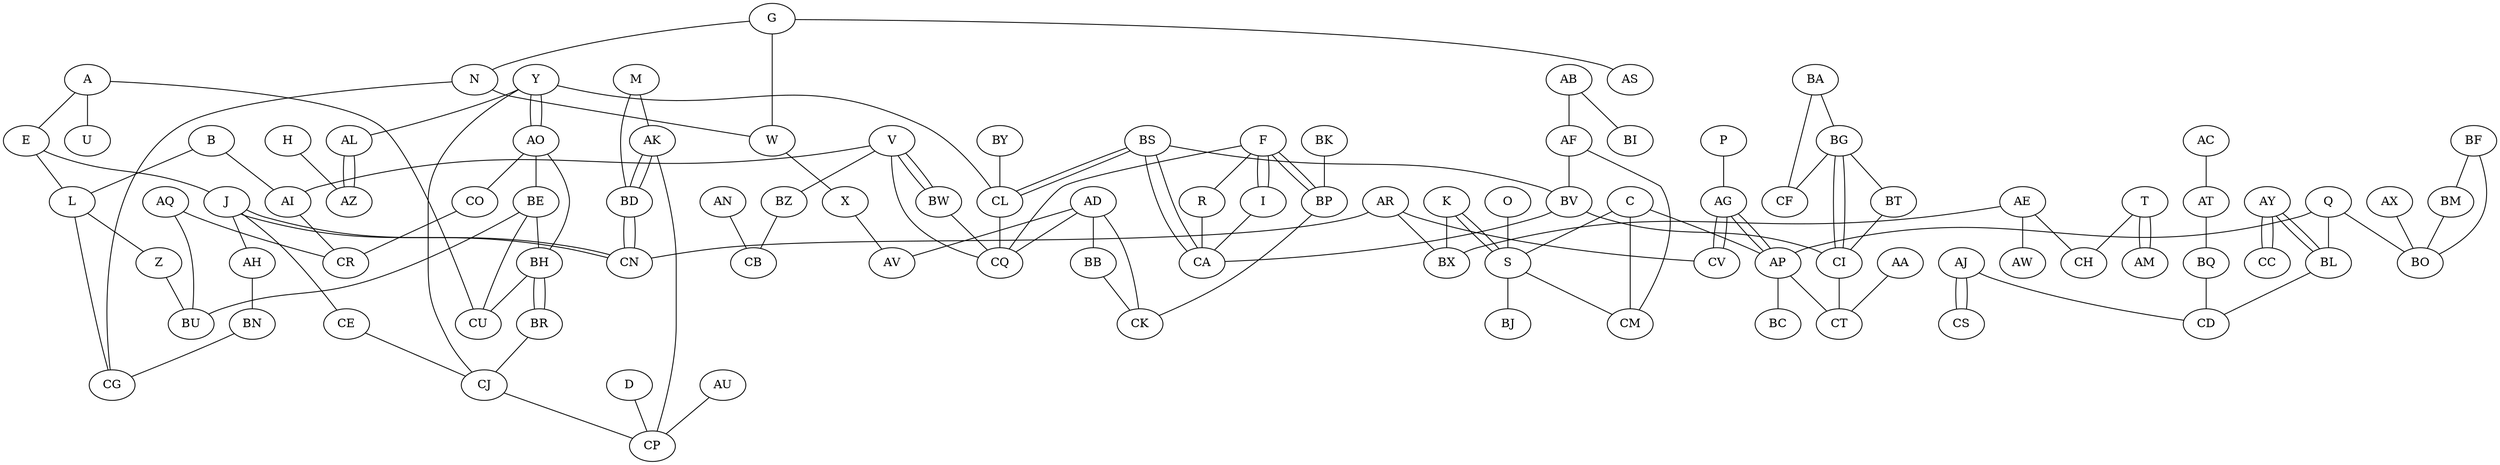 // random seed 42
graph {
	A [pos="6394,250"];
	B [pos="2750,2232"];
	C [pos="7364,6766"];
	D [pos="8921,869"];
	E [pos="4219,297"];
	F [pos="2186,5053"];
	G [pos="265,1988"];
	H [pos="6498,5449"];
	I [pos="2204,5892"];
	J [pos="8094,64"];
	K [pos="8058,6981"];
	L [pos="3402,1554"];
	M [pos="9572,3365"];
	N [pos="927,967"];
	O [pos="8474,6037"];
	P [pos="8071,7297"];
	Q [pos="5362,9731"];
	R [pos="3785,5520"];
	S [pos="8294,6185"];
	T [pos="8617,5773"];
	U [pos="7045,458"];
	V [pos="2278,2893"];
	W [pos="797,2327"];
	X [pos="1010,2779"];
	Y [pos="6356,3648"];
	Z [pos="3701,2095"];
	AA [pos="2669,9366"];
	AB [pos="6480,6091"];
	AC [pos="1711,7291"];
	AD [pos="1634,3794"];
	AE [pos="9895,6399"];
	AF [pos="5569,6846"];
	AG [pos="8428,7759"];
	AH [pos="2290,321"];
	AI [pos="3154,2677"];
	AJ [pos="2109,9429"];
	AK [pos="8763,3146"];
	AL [pos="6554,3956"];
	AM [pos="9145,4588"];
	AN [pos="2648,2466"];
	AO [pos="5613,2627"];
	AP [pos="5845,8978"];
	AQ [pos="3994,2193"];
	AR [pos="9975,5095"];
	AS [pos="909,471"];
	AT [pos="1096,6274"];
	AU [pos="7920,4221"];
	AV [pos="635,3816"];
	AW [pos="9961,5291"];
	AX [pos="9710,8607"];
	AY [pos="114,7207"];
	AZ [pos="6817,5369"];
	BA [pos="2668,6409"];
	BB [pos="1115,4347"];
	BC [pos="4537,9538"];
	BD [pos="8758,2633"];
	BE [pos="5005,1786"];
	BF [pos="9126,8705"];
	BG [pos="2984,6389"];
	BH [pos="6089,1528"];
	BI [pos="7625,5393"];
	BJ [pos="7786,5303"];
	BK [pos="5,3241"];
	BL [pos="194,9290"];
	BM [pos="8787,8316"];
	BN [pos="3075,579"];
	BO [pos="8780,9469"];
	BP [pos="856,4859"];
	BQ [pos="692,7606"];
	BR [pos="7658,1283"];
	BS [pos="4752,5498"];
	BT [pos="2650,8724"];
	BU [pos="4231,2117"];
	BV [pos="5392,7299"];
	BW [pos="2011,3117"];
	BX [pos="9951,6498"];
	BY [pos="4381,5175"];
	BZ [pos="1210,2246"];
	CA [pos="3380,5883"];
	CB [pos="2301,2202"];
	CC [pos="709,6311"];
	CD [pos="2289,9054"];
	CE [pos="8596,708"];
	CF [pos="2380,6689"];
	CG [pos="2142,1323"];
	CH [pos="9355,5710"];
	CI [pos="4726,7846"];
	CJ [pos="8074,1904"];
	CK [pos="969,4310"];
	CL [pos="4235,4670"];
	CM [pos="7290,6733"];
	CN [pos="9841,984"];
	CO [pos="4026,3393"];
	CP [pos="8616,2486"];
	CQ [pos="1902,4486"];
	CR [pos="4218,2785"];
	CS [pos="2498,9232"];
	CT [pos="4431,8613"];
	CU [pos="5503,505"];
	CV [pos="9992,8360"];
	B -- AI;
	AQ -- BU;
	AA -- CT;
	A -- U;
	V -- CQ;
	BH -- CU;
	BR -- CJ;
	A -- CU;
	F -- I;
	BS -- CA;
	BA -- BG;
	BW -- CQ;
	CL -- CQ;
	C -- AP;
	AI -- CR;
	O -- S;
	V -- AI;
	AD -- BB;
	K -- S;
	Y -- CL;
	L -- CG;
	BA -- CF;
	A -- E;
	AG -- AP;
	G -- AS;
	AD -- AV;
	K -- BX;
	AP -- CT;
	Q -- BL;
	AF -- BV;
	Y -- AL;
	BZ -- CB;
	AF -- CM;
	AL -- AZ;
	S -- BJ;
	BE -- CU;
	J -- CE;
	Z -- BU;
	C -- CM;
	I -- CA;
	BE -- BU;
	AR -- BX;
	Q -- AP;
	AT -- BQ;
	BQ -- CD;
	AK -- BD;
	G -- N;
	AO -- CO;
	AJ -- CD;
	R -- CA;
	BM -- BO;
	T -- CH;
	W -- X;
	AN -- CB;
	C -- S;
	AJ -- CS;
	BV -- CI;
	N -- CG;
	AX -- BO;
	AY -- CC;
	M -- AK;
	AR -- CN;
	BG -- BT;
	M -- BD;
	AB -- BI;
	F -- BP;
	CE -- CJ;
	J -- CN;
	AE -- CH;
	AH -- BN;
	V -- BW;
	AE -- AW;
	AD -- CK;
	AQ -- CR;
	F -- R;
	BN -- CG;
	CJ -- CP;
	BY -- CL;
	Q -- BO;
	X -- AV;
	AB -- AF;
	BG -- CF;
	V -- BZ;
	BB -- CK;
	Y -- AO;
	T -- AM;
	BE -- BH;
	Y -- CJ;
	L -- Z;
	N -- W;
	AD -- CQ;
	AP -- BC;
	BF -- BM;
	BH -- BR;
	BP -- CK;
	J -- AH;
	BL -- CD;
	E -- L;
	D -- CP;
	CO -- CR;
	BV -- CA;
	BT -- CI;
	B -- L;
	H -- AZ;
	BK -- BP;
	AY -- BL;
	AO -- BH;
	BS -- BV;
	AC -- AT;
	AG -- CV;
	CI -- CT;
	AO -- BE;
	E -- J;
	P -- AG;
	AR -- CV;
	AE -- BX;
	BS -- CL;
	G -- W;
	AU -- CP;
	AK -- CP;
	BG -- CI;
	S -- CM;
	BF -- BO;
	BD -- CN;
	F -- CQ;
	F -- I;
	BS -- CA;
	K -- S;
	AG -- AP;
	AL -- AZ;
	AK -- BD;
	AJ -- CS;
	AY -- CC;
	F -- BP;
	J -- CN;
	V -- BW;
	Y -- AO;
	T -- AM;
	BH -- BR;
	AY -- BL;
	AG -- CV;
	BS -- CL;
	BG -- CI;
	BD -- CN;
}
